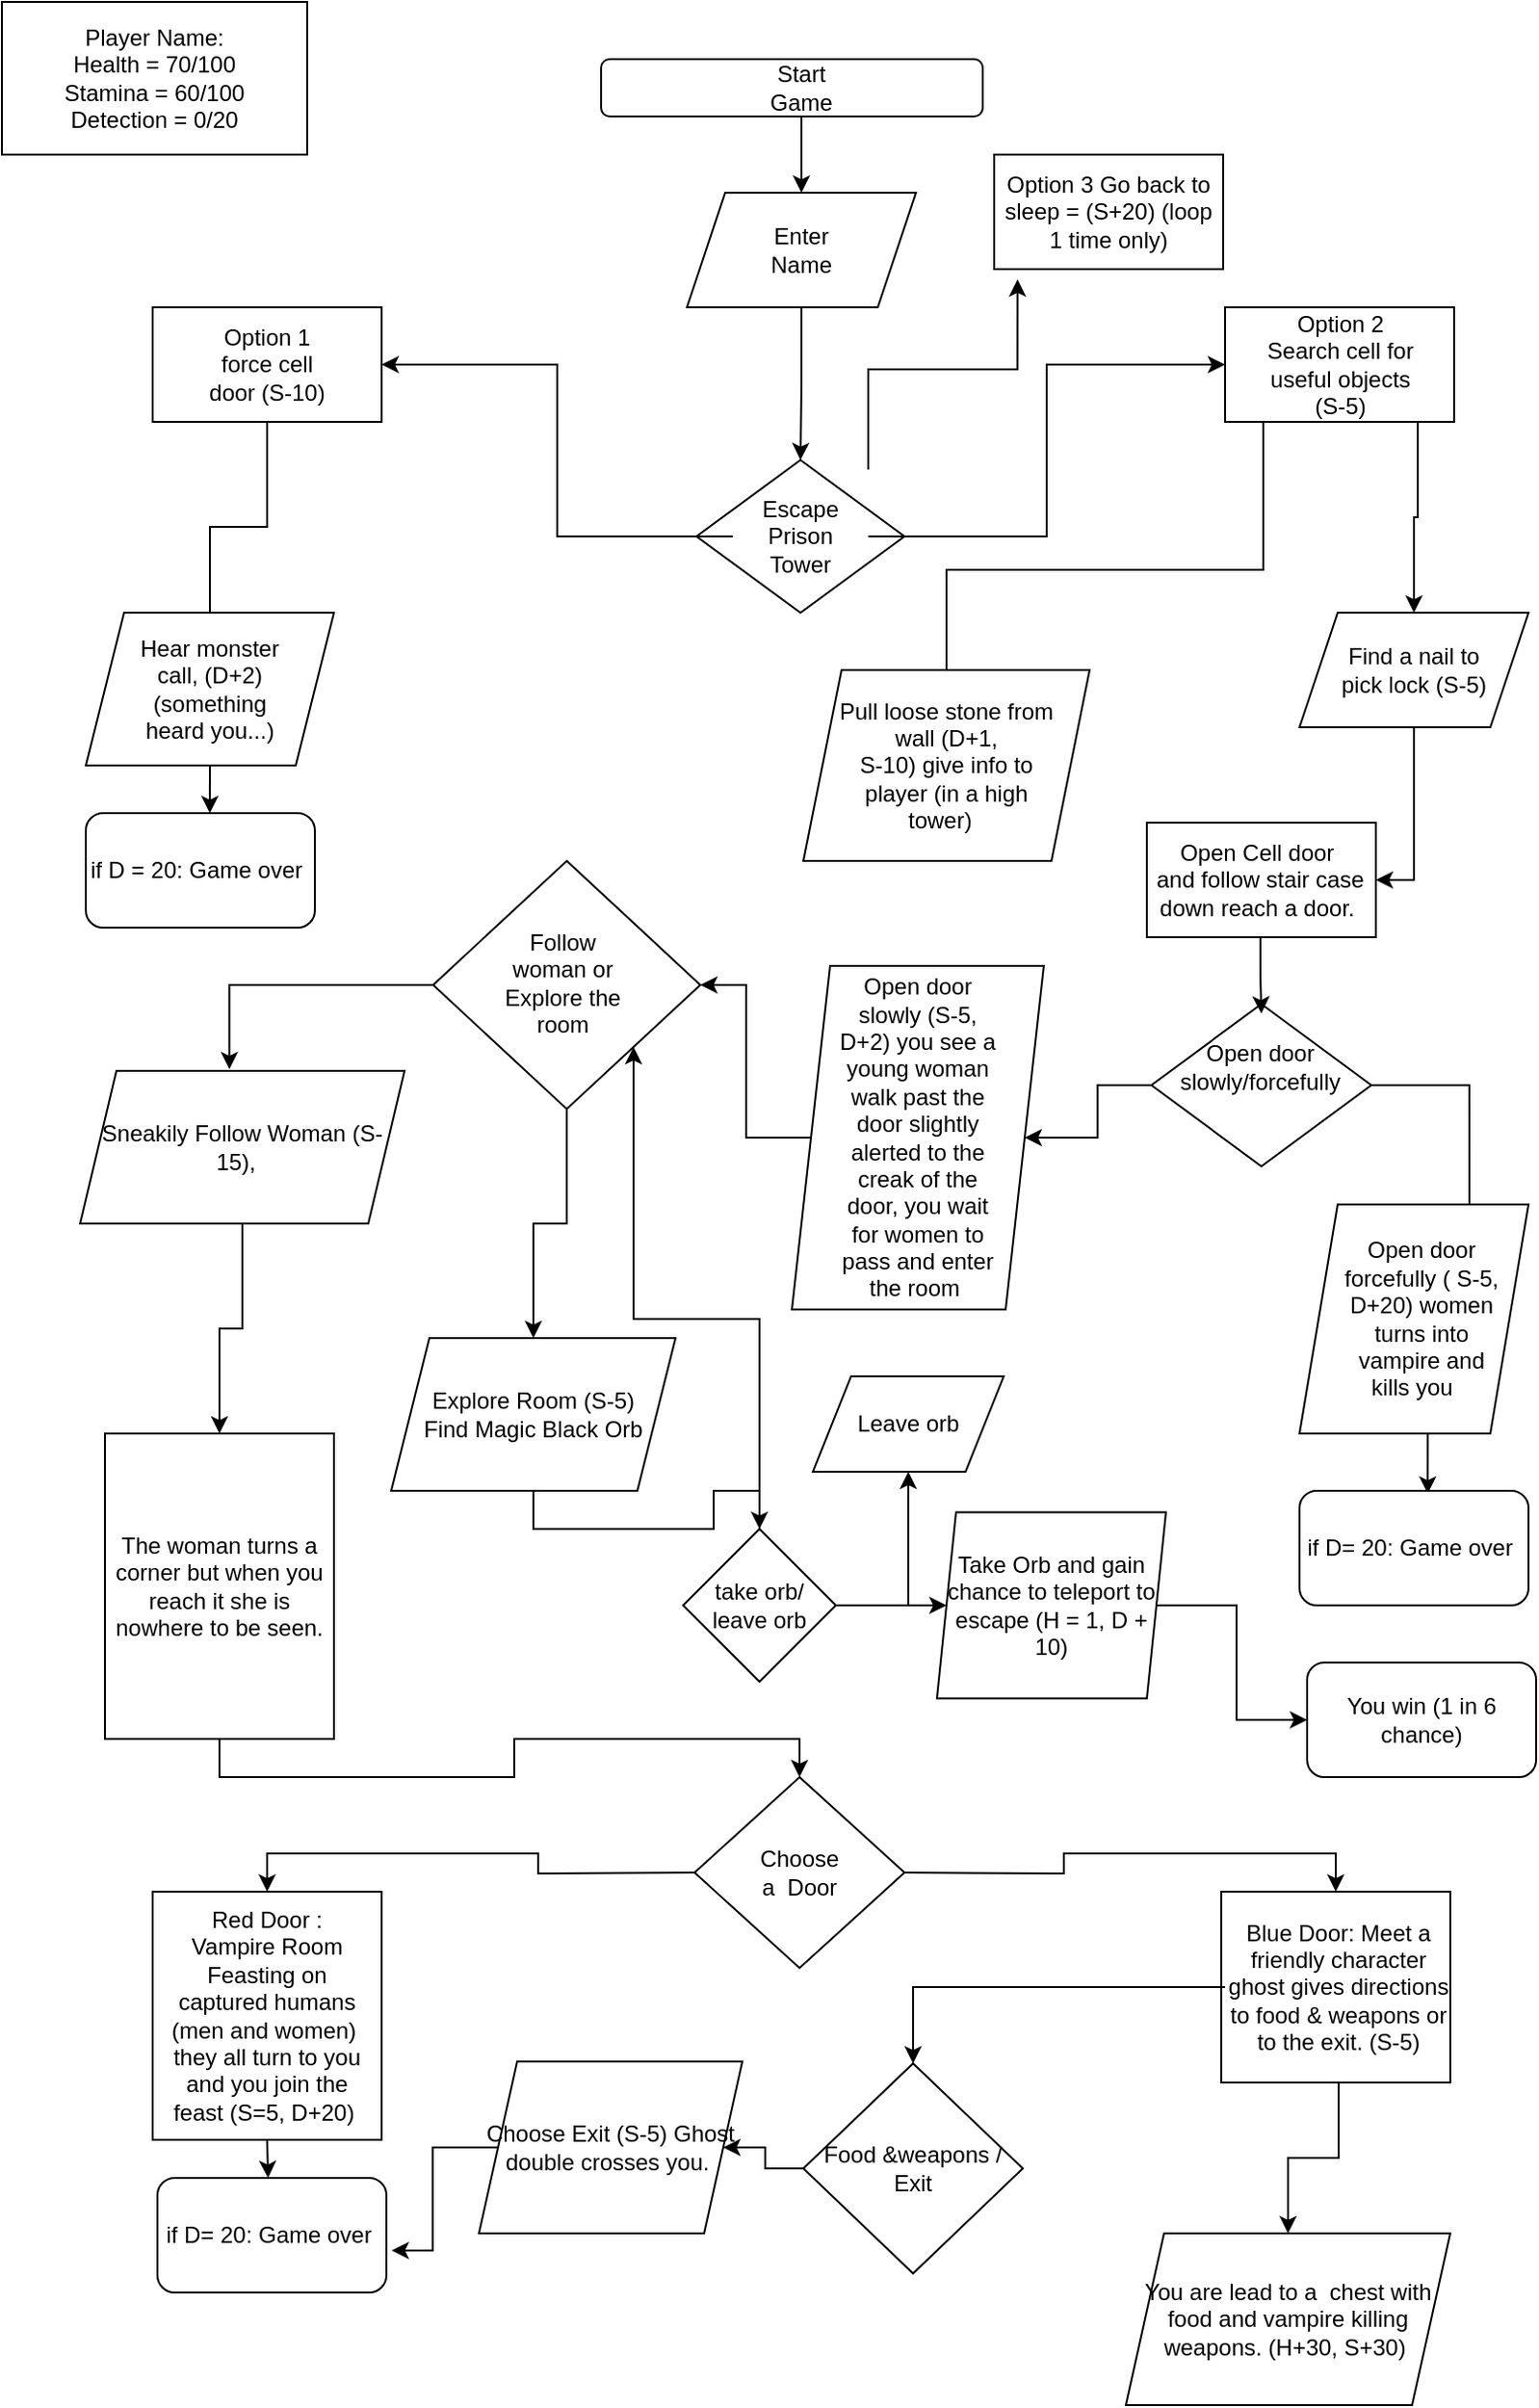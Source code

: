 <mxfile version="14.2.7" type="device"><diagram id="AGkp3YgMyCRiQ7xAGxLQ" name="Page-1"><mxGraphModel dx="870" dy="579" grid="1" gridSize="10" guides="1" tooltips="1" connect="1" arrows="1" fold="1" page="1" pageScale="1" pageWidth="827" pageHeight="1169" math="0" shadow="0"><root><mxCell id="0"/><mxCell id="1" parent="0"/><mxCell id="mVKKj_rzwkYYP3pHzG7V-71" style="edgeStyle=orthogonalEdgeStyle;rounded=0;orthogonalLoop=1;jettySize=auto;html=1;exitX=1;exitY=0.5;exitDx=0;exitDy=0;entryX=0.778;entryY=0.143;entryDx=0;entryDy=0;entryPerimeter=0;" edge="1" parent="1" source="mVKKj_rzwkYYP3pHzG7V-67" target="mVKKj_rzwkYYP3pHzG7V-66"><mxGeometry relative="1" as="geometry"/></mxCell><mxCell id="mVKKj_rzwkYYP3pHzG7V-80" style="edgeStyle=orthogonalEdgeStyle;rounded=0;orthogonalLoop=1;jettySize=auto;html=1;exitX=0;exitY=0.5;exitDx=0;exitDy=0;" edge="1" parent="1" source="mVKKj_rzwkYYP3pHzG7V-67" target="mVKKj_rzwkYYP3pHzG7V-75"><mxGeometry relative="1" as="geometry"/></mxCell><mxCell id="mVKKj_rzwkYYP3pHzG7V-67" value="" style="rhombus;whiteSpace=wrap;html=1;" vertex="1" parent="1"><mxGeometry x="602.38" y="525" width="115.25" height="85" as="geometry"/></mxCell><mxCell id="mVKKj_rzwkYYP3pHzG7V-27" value="" style="rounded=0;whiteSpace=wrap;html=1;" vertex="1" parent="1"><mxGeometry x="79" y="160" width="120" height="60" as="geometry"/></mxCell><mxCell id="mVKKj_rzwkYYP3pHzG7V-28" value="" style="rounded=0;whiteSpace=wrap;html=1;" vertex="1" parent="1"><mxGeometry x="641" y="160" width="120" height="60" as="geometry"/></mxCell><mxCell id="mVKKj_rzwkYYP3pHzG7V-25" value="" style="rhombus;whiteSpace=wrap;html=1;" vertex="1" parent="1"><mxGeometry x="364" y="240" width="109" height="80" as="geometry"/></mxCell><mxCell id="mVKKj_rzwkYYP3pHzG7V-15" style="edgeStyle=orthogonalEdgeStyle;rounded=0;orthogonalLoop=1;jettySize=auto;html=1;exitX=0;exitY=0.5;exitDx=0;exitDy=0;entryX=0.5;entryY=0;entryDx=0;entryDy=0;" edge="1" parent="1" target="mVKKj_rzwkYYP3pHzG7V-11"><mxGeometry relative="1" as="geometry"><mxPoint x="363" y="980" as="sourcePoint"/></mxGeometry></mxCell><mxCell id="mVKKj_rzwkYYP3pHzG7V-16" style="edgeStyle=orthogonalEdgeStyle;rounded=0;orthogonalLoop=1;jettySize=auto;html=1;exitX=1;exitY=0.5;exitDx=0;exitDy=0;entryX=0.5;entryY=0;entryDx=0;entryDy=0;" edge="1" parent="1" target="mVKKj_rzwkYYP3pHzG7V-12"><mxGeometry relative="1" as="geometry"><mxPoint x="473" y="980" as="sourcePoint"/></mxGeometry></mxCell><mxCell id="mVKKj_rzwkYYP3pHzG7V-9" value="" style="rhombus;whiteSpace=wrap;html=1;" vertex="1" parent="1"><mxGeometry x="363" y="930" width="110" height="100" as="geometry"/></mxCell><object label="" id="mVKKj_rzwkYYP3pHzG7V-1"><mxCell style="rounded=1;whiteSpace=wrap;html=1;" vertex="1" parent="1"><mxGeometry x="314" y="30" width="200" height="30" as="geometry"/></mxCell></object><mxCell id="mVKKj_rzwkYYP3pHzG7V-8" style="edgeStyle=orthogonalEdgeStyle;rounded=0;orthogonalLoop=1;jettySize=auto;html=1;entryX=0.5;entryY=0;entryDx=0;entryDy=0;" edge="1" parent="1" target="mVKKj_rzwkYYP3pHzG7V-3"><mxGeometry relative="1" as="geometry"><mxPoint x="419" y="70" as="sourcePoint"/><Array as="points"><mxPoint x="419" y="60"/><mxPoint x="419" y="60"/></Array></mxGeometry></mxCell><mxCell id="mVKKj_rzwkYYP3pHzG7V-2" value="Start Game" style="text;html=1;strokeColor=none;fillColor=none;align=center;verticalAlign=middle;whiteSpace=wrap;rounded=0;" vertex="1" parent="1"><mxGeometry x="399" y="35" width="40" height="20" as="geometry"/></mxCell><mxCell id="mVKKj_rzwkYYP3pHzG7V-26" style="edgeStyle=orthogonalEdgeStyle;rounded=0;orthogonalLoop=1;jettySize=auto;html=1;exitX=0.5;exitY=1;exitDx=0;exitDy=0;entryX=0.5;entryY=0;entryDx=0;entryDy=0;" edge="1" parent="1" source="mVKKj_rzwkYYP3pHzG7V-3" target="mVKKj_rzwkYYP3pHzG7V-25"><mxGeometry relative="1" as="geometry"/></mxCell><mxCell id="mVKKj_rzwkYYP3pHzG7V-3" value="" style="shape=parallelogram;perimeter=parallelogramPerimeter;whiteSpace=wrap;html=1;fixedSize=1;" vertex="1" parent="1"><mxGeometry x="359" y="100" width="120" height="60" as="geometry"/></mxCell><mxCell id="mVKKj_rzwkYYP3pHzG7V-6" value="Enter Name" style="text;html=1;strokeColor=none;fillColor=none;align=center;verticalAlign=middle;whiteSpace=wrap;rounded=0;" vertex="1" parent="1"><mxGeometry x="399" y="120" width="40" height="20" as="geometry"/></mxCell><mxCell id="mVKKj_rzwkYYP3pHzG7V-7" style="edgeStyle=orthogonalEdgeStyle;rounded=0;orthogonalLoop=1;jettySize=auto;html=1;exitX=0.5;exitY=1;exitDx=0;exitDy=0;" edge="1" parent="1" source="mVKKj_rzwkYYP3pHzG7V-6" target="mVKKj_rzwkYYP3pHzG7V-6"><mxGeometry relative="1" as="geometry"/></mxCell><mxCell id="mVKKj_rzwkYYP3pHzG7V-4" value="Choose a&amp;nbsp; Door" style="text;html=1;strokeColor=none;fillColor=none;align=center;verticalAlign=middle;whiteSpace=wrap;rounded=0;" vertex="1" parent="1"><mxGeometry x="402" y="950" width="32" height="60" as="geometry"/></mxCell><mxCell id="mVKKj_rzwkYYP3pHzG7V-112" style="edgeStyle=orthogonalEdgeStyle;rounded=0;orthogonalLoop=1;jettySize=auto;html=1;exitX=0.5;exitY=1;exitDx=0;exitDy=0;entryX=0.5;entryY=0;entryDx=0;entryDy=0;" edge="1" parent="1" source="mVKKj_rzwkYYP3pHzG7V-11" target="mVKKj_rzwkYYP3pHzG7V-110"><mxGeometry relative="1" as="geometry"/></mxCell><mxCell id="mVKKj_rzwkYYP3pHzG7V-11" value="" style="rounded=0;whiteSpace=wrap;html=1;" vertex="1" parent="1"><mxGeometry x="79" y="990" width="120" height="130" as="geometry"/></mxCell><mxCell id="mVKKj_rzwkYYP3pHzG7V-12" value="" style="rounded=0;whiteSpace=wrap;html=1;" vertex="1" parent="1"><mxGeometry x="639" y="990" width="120" height="100" as="geometry"/></mxCell><mxCell id="mVKKj_rzwkYYP3pHzG7V-13" value="Red Door : Vampire Room Feasting on captured humans (men and women)&amp;nbsp;&lt;br&gt;they all turn to you and you join the feast (S=5, D+20)&amp;nbsp;" style="text;html=1;strokeColor=none;fillColor=none;align=center;verticalAlign=middle;whiteSpace=wrap;rounded=0;" vertex="1" parent="1"><mxGeometry x="86" y="1040" width="106" height="30" as="geometry"/></mxCell><mxCell id="mVKKj_rzwkYYP3pHzG7V-115" style="edgeStyle=orthogonalEdgeStyle;rounded=0;orthogonalLoop=1;jettySize=auto;html=1;exitX=0;exitY=0.5;exitDx=0;exitDy=0;entryX=0.5;entryY=0;entryDx=0;entryDy=0;" edge="1" parent="1" source="mVKKj_rzwkYYP3pHzG7V-14" target="mVKKj_rzwkYYP3pHzG7V-114"><mxGeometry relative="1" as="geometry"/></mxCell><mxCell id="mVKKj_rzwkYYP3pHzG7V-120" style="edgeStyle=orthogonalEdgeStyle;rounded=0;orthogonalLoop=1;jettySize=auto;html=1;exitX=0.5;exitY=1;exitDx=0;exitDy=0;entryX=0.5;entryY=0;entryDx=0;entryDy=0;" edge="1" parent="1" source="mVKKj_rzwkYYP3pHzG7V-14" target="mVKKj_rzwkYYP3pHzG7V-119"><mxGeometry relative="1" as="geometry"/></mxCell><mxCell id="mVKKj_rzwkYYP3pHzG7V-14" value="Blue Door: Meet a friendly character ghost gives directions to food &amp;amp; weapons or to the exit. (S-5)" style="text;html=1;strokeColor=none;fillColor=none;align=center;verticalAlign=middle;whiteSpace=wrap;rounded=0;" vertex="1" parent="1"><mxGeometry x="641" y="990" width="119" height="100" as="geometry"/></mxCell><mxCell id="mVKKj_rzwkYYP3pHzG7V-52" style="edgeStyle=orthogonalEdgeStyle;rounded=0;orthogonalLoop=1;jettySize=auto;html=1;exitX=0.5;exitY=1;exitDx=0;exitDy=0;entryX=0.5;entryY=0;entryDx=0;entryDy=0;" edge="1" parent="1" source="mVKKj_rzwkYYP3pHzG7V-22" target="mVKKj_rzwkYYP3pHzG7V-37"><mxGeometry relative="1" as="geometry"/></mxCell><mxCell id="mVKKj_rzwkYYP3pHzG7V-22" value="Option 1 force cell door (S-10)" style="text;html=1;strokeColor=none;fillColor=none;align=center;verticalAlign=middle;whiteSpace=wrap;rounded=0;" vertex="1" parent="1"><mxGeometry x="104" y="160" width="70" height="60" as="geometry"/></mxCell><mxCell id="mVKKj_rzwkYYP3pHzG7V-53" style="edgeStyle=orthogonalEdgeStyle;rounded=0;orthogonalLoop=1;jettySize=auto;html=1;exitX=1;exitY=1;exitDx=0;exitDy=0;" edge="1" parent="1" source="mVKKj_rzwkYYP3pHzG7V-23" target="mVKKj_rzwkYYP3pHzG7V-32"><mxGeometry relative="1" as="geometry"/></mxCell><mxCell id="mVKKj_rzwkYYP3pHzG7V-54" style="edgeStyle=orthogonalEdgeStyle;rounded=0;orthogonalLoop=1;jettySize=auto;html=1;exitX=0;exitY=1;exitDx=0;exitDy=0;entryX=0.5;entryY=0;entryDx=0;entryDy=0;" edge="1" parent="1" source="mVKKj_rzwkYYP3pHzG7V-23" target="mVKKj_rzwkYYP3pHzG7V-35"><mxGeometry relative="1" as="geometry"/></mxCell><mxCell id="mVKKj_rzwkYYP3pHzG7V-23" value="Option 2 Search cell for useful objects (S-5)" style="text;html=1;strokeColor=none;fillColor=none;align=center;verticalAlign=middle;whiteSpace=wrap;rounded=0;" vertex="1" parent="1"><mxGeometry x="661" y="160" width="81" height="60" as="geometry"/></mxCell><mxCell id="mVKKj_rzwkYYP3pHzG7V-29" style="edgeStyle=orthogonalEdgeStyle;rounded=0;orthogonalLoop=1;jettySize=auto;html=1;exitX=0;exitY=0.5;exitDx=0;exitDy=0;entryX=1;entryY=0.5;entryDx=0;entryDy=0;" edge="1" parent="1" source="mVKKj_rzwkYYP3pHzG7V-18" target="mVKKj_rzwkYYP3pHzG7V-27"><mxGeometry relative="1" as="geometry"/></mxCell><mxCell id="mVKKj_rzwkYYP3pHzG7V-30" style="edgeStyle=orthogonalEdgeStyle;rounded=0;orthogonalLoop=1;jettySize=auto;html=1;exitX=1;exitY=0.5;exitDx=0;exitDy=0;entryX=0;entryY=0.5;entryDx=0;entryDy=0;" edge="1" parent="1" source="mVKKj_rzwkYYP3pHzG7V-18" target="mVKKj_rzwkYYP3pHzG7V-28"><mxGeometry relative="1" as="geometry"/></mxCell><mxCell id="mVKKj_rzwkYYP3pHzG7V-100" style="edgeStyle=orthogonalEdgeStyle;rounded=0;orthogonalLoop=1;jettySize=auto;html=1;exitX=1;exitY=0;exitDx=0;exitDy=0;entryX=0.102;entryY=1.09;entryDx=0;entryDy=0;entryPerimeter=0;" edge="1" parent="1" source="mVKKj_rzwkYYP3pHzG7V-18" target="mVKKj_rzwkYYP3pHzG7V-44"><mxGeometry relative="1" as="geometry"/></mxCell><mxCell id="mVKKj_rzwkYYP3pHzG7V-18" value="Escape Prison Tower" style="text;html=1;strokeColor=none;fillColor=none;align=center;verticalAlign=middle;whiteSpace=wrap;rounded=0;" vertex="1" parent="1"><mxGeometry x="383" y="245" width="71" height="70" as="geometry"/></mxCell><mxCell id="mVKKj_rzwkYYP3pHzG7V-31" value="" style="shape=parallelogram;perimeter=parallelogramPerimeter;whiteSpace=wrap;html=1;fixedSize=1;" vertex="1" parent="1"><mxGeometry x="680" y="320" width="120" height="60" as="geometry"/></mxCell><mxCell id="mVKKj_rzwkYYP3pHzG7V-57" style="edgeStyle=orthogonalEdgeStyle;rounded=0;orthogonalLoop=1;jettySize=auto;html=1;exitX=0.5;exitY=1;exitDx=0;exitDy=0;entryX=1;entryY=0.5;entryDx=0;entryDy=0;" edge="1" parent="1" source="mVKKj_rzwkYYP3pHzG7V-32" target="mVKKj_rzwkYYP3pHzG7V-56"><mxGeometry relative="1" as="geometry"/></mxCell><mxCell id="mVKKj_rzwkYYP3pHzG7V-32" value="Find a nail to pick lock (S-5)" style="text;html=1;strokeColor=none;fillColor=none;align=center;verticalAlign=middle;whiteSpace=wrap;rounded=0;" vertex="1" parent="1"><mxGeometry x="699" y="320" width="82" height="60" as="geometry"/></mxCell><mxCell id="mVKKj_rzwkYYP3pHzG7V-34" value="" style="shape=parallelogram;perimeter=parallelogramPerimeter;whiteSpace=wrap;html=1;fixedSize=1;" vertex="1" parent="1"><mxGeometry x="420" y="350" width="150" height="100" as="geometry"/></mxCell><mxCell id="mVKKj_rzwkYYP3pHzG7V-35" value="Pull loose stone from wall (D+1, &lt;br&gt;S-10) give info to player (in a high tower)&amp;nbsp;&amp;nbsp;" style="text;html=1;strokeColor=none;fillColor=none;align=center;verticalAlign=middle;whiteSpace=wrap;rounded=0;" vertex="1" parent="1"><mxGeometry x="437" y="375" width="116" height="50" as="geometry"/></mxCell><mxCell id="mVKKj_rzwkYYP3pHzG7V-61" style="edgeStyle=orthogonalEdgeStyle;rounded=0;orthogonalLoop=1;jettySize=auto;html=1;exitX=0.5;exitY=1;exitDx=0;exitDy=0;entryX=0.56;entryY=0;entryDx=0;entryDy=0;entryPerimeter=0;" edge="1" parent="1" source="mVKKj_rzwkYYP3pHzG7V-36" target="mVKKj_rzwkYYP3pHzG7V-60"><mxGeometry relative="1" as="geometry"/></mxCell><mxCell id="mVKKj_rzwkYYP3pHzG7V-36" value="" style="shape=parallelogram;perimeter=parallelogramPerimeter;whiteSpace=wrap;html=1;fixedSize=1;" vertex="1" parent="1"><mxGeometry x="44" y="320" width="130" height="80" as="geometry"/></mxCell><mxCell id="mVKKj_rzwkYYP3pHzG7V-37" value="Hear monster call, (D+2) (something heard you...)" style="text;html=1;strokeColor=none;fillColor=none;align=center;verticalAlign=middle;whiteSpace=wrap;rounded=0;" vertex="1" parent="1"><mxGeometry x="69" y="330" width="80" height="60" as="geometry"/></mxCell><mxCell id="mVKKj_rzwkYYP3pHzG7V-41" value="" style="rounded=0;whiteSpace=wrap;html=1;" vertex="1" parent="1"><mxGeometry width="160" height="80" as="geometry"/></mxCell><mxCell id="mVKKj_rzwkYYP3pHzG7V-42" value="Player Name:&lt;br&gt;Health = 70/100&lt;br&gt;Stamina = 60/100&lt;br&gt;Detection = 0/20" style="text;html=1;strokeColor=none;fillColor=none;align=center;verticalAlign=middle;whiteSpace=wrap;rounded=0;" vertex="1" parent="1"><mxGeometry width="160" height="80" as="geometry"/></mxCell><mxCell id="mVKKj_rzwkYYP3pHzG7V-43" value="" style="rounded=0;whiteSpace=wrap;html=1;" vertex="1" parent="1"><mxGeometry x="520" y="80" width="120" height="60" as="geometry"/></mxCell><mxCell id="mVKKj_rzwkYYP3pHzG7V-44" value="Option 3 Go back to sleep = (S+20) (loop 1 time only)" style="text;html=1;strokeColor=none;fillColor=none;align=center;verticalAlign=middle;whiteSpace=wrap;rounded=0;" vertex="1" parent="1"><mxGeometry x="520" y="80" width="120" height="60" as="geometry"/></mxCell><mxCell id="mVKKj_rzwkYYP3pHzG7V-55" value="" style="rounded=0;whiteSpace=wrap;html=1;" vertex="1" parent="1"><mxGeometry x="600" y="430" width="120" height="60" as="geometry"/></mxCell><mxCell id="mVKKj_rzwkYYP3pHzG7V-70" style="edgeStyle=orthogonalEdgeStyle;rounded=0;orthogonalLoop=1;jettySize=auto;html=1;exitX=0.5;exitY=1;exitDx=0;exitDy=0;entryX=0.506;entryY=0.238;entryDx=0;entryDy=0;entryPerimeter=0;" edge="1" parent="1" source="mVKKj_rzwkYYP3pHzG7V-56" target="mVKKj_rzwkYYP3pHzG7V-65"><mxGeometry relative="1" as="geometry"/></mxCell><mxCell id="mVKKj_rzwkYYP3pHzG7V-56" value="Open Cell door&amp;nbsp;&lt;br&gt;and follow stair case down reach a door.&amp;nbsp;" style="text;html=1;strokeColor=none;fillColor=none;align=center;verticalAlign=middle;whiteSpace=wrap;rounded=0;" vertex="1" parent="1"><mxGeometry x="599" y="430" width="121" height="60" as="geometry"/></mxCell><mxCell id="mVKKj_rzwkYYP3pHzG7V-59" value="" style="rounded=1;whiteSpace=wrap;html=1;" vertex="1" parent="1"><mxGeometry x="44" y="425" width="120" height="60" as="geometry"/></mxCell><mxCell id="mVKKj_rzwkYYP3pHzG7V-60" value="if D = 20: Game over" style="text;html=1;strokeColor=none;fillColor=none;align=center;verticalAlign=middle;whiteSpace=wrap;rounded=0;" vertex="1" parent="1"><mxGeometry x="44" y="425" width="116" height="60" as="geometry"/></mxCell><mxCell id="mVKKj_rzwkYYP3pHzG7V-63" value="" style="shape=parallelogram;perimeter=parallelogramPerimeter;whiteSpace=wrap;html=1;fixedSize=1;" vertex="1" parent="1"><mxGeometry x="680" y="630" width="120" height="120" as="geometry"/></mxCell><mxCell id="mVKKj_rzwkYYP3pHzG7V-74" style="edgeStyle=orthogonalEdgeStyle;rounded=0;orthogonalLoop=1;jettySize=auto;html=1;exitX=0.5;exitY=1;exitDx=0;exitDy=0;entryX=0.579;entryY=0.024;entryDx=0;entryDy=0;entryPerimeter=0;" edge="1" parent="1" source="mVKKj_rzwkYYP3pHzG7V-66" target="mVKKj_rzwkYYP3pHzG7V-73"><mxGeometry relative="1" as="geometry"/></mxCell><mxCell id="mVKKj_rzwkYYP3pHzG7V-66" value="Open door forcefully ( S-5, D+20) women turns into vampire and kills you&amp;nbsp; &amp;nbsp;" style="text;html=1;strokeColor=none;fillColor=none;align=center;verticalAlign=middle;whiteSpace=wrap;rounded=0;" vertex="1" parent="1"><mxGeometry x="699" y="630" width="90" height="120" as="geometry"/></mxCell><mxCell id="mVKKj_rzwkYYP3pHzG7V-65" value="Open door slowly/forcefully" style="text;html=1;strokeColor=none;fillColor=none;align=center;verticalAlign=middle;whiteSpace=wrap;rounded=0;" vertex="1" parent="1"><mxGeometry x="617.25" y="505" width="84.5" height="105" as="geometry"/></mxCell><mxCell id="mVKKj_rzwkYYP3pHzG7V-72" value="" style="rounded=1;whiteSpace=wrap;html=1;" vertex="1" parent="1"><mxGeometry x="680" y="780" width="120" height="60" as="geometry"/></mxCell><mxCell id="mVKKj_rzwkYYP3pHzG7V-73" value="if D= 20: Game over" style="text;html=1;strokeColor=none;fillColor=none;align=center;verticalAlign=middle;whiteSpace=wrap;rounded=0;" vertex="1" parent="1"><mxGeometry x="680" y="780" width="116" height="60" as="geometry"/></mxCell><mxCell id="mVKKj_rzwkYYP3pHzG7V-82" style="edgeStyle=orthogonalEdgeStyle;rounded=0;orthogonalLoop=1;jettySize=auto;html=1;exitX=0;exitY=0.5;exitDx=0;exitDy=0;entryX=1;entryY=0.5;entryDx=0;entryDy=0;" edge="1" parent="1" source="mVKKj_rzwkYYP3pHzG7V-75" target="mVKKj_rzwkYYP3pHzG7V-81"><mxGeometry relative="1" as="geometry"/></mxCell><mxCell id="mVKKj_rzwkYYP3pHzG7V-75" value="" style="shape=parallelogram;perimeter=parallelogramPerimeter;whiteSpace=wrap;html=1;fixedSize=1;" vertex="1" parent="1"><mxGeometry x="414" y="505" width="132" height="180" as="geometry"/></mxCell><mxCell id="mVKKj_rzwkYYP3pHzG7V-76" value="Open door slowly (S-5, D+2) you see a young woman walk past the door slightly alerted to the creak of the door, you wait for women to pass and enter the room&amp;nbsp;" style="text;html=1;strokeColor=none;fillColor=none;align=center;verticalAlign=middle;whiteSpace=wrap;rounded=0;" vertex="1" parent="1"><mxGeometry x="435" y="535" width="90" height="120" as="geometry"/></mxCell><mxCell id="mVKKj_rzwkYYP3pHzG7V-88" style="edgeStyle=orthogonalEdgeStyle;rounded=0;orthogonalLoop=1;jettySize=auto;html=1;exitX=0;exitY=0.5;exitDx=0;exitDy=0;entryX=0.46;entryY=-0.011;entryDx=0;entryDy=0;entryPerimeter=0;" edge="1" parent="1" source="mVKKj_rzwkYYP3pHzG7V-81" target="mVKKj_rzwkYYP3pHzG7V-86"><mxGeometry relative="1" as="geometry"/></mxCell><mxCell id="mVKKj_rzwkYYP3pHzG7V-89" style="edgeStyle=orthogonalEdgeStyle;rounded=0;orthogonalLoop=1;jettySize=auto;html=1;exitX=0.5;exitY=1;exitDx=0;exitDy=0;entryX=0.5;entryY=0;entryDx=0;entryDy=0;" edge="1" parent="1" source="mVKKj_rzwkYYP3pHzG7V-81" target="mVKKj_rzwkYYP3pHzG7V-87"><mxGeometry relative="1" as="geometry"/></mxCell><mxCell id="mVKKj_rzwkYYP3pHzG7V-81" value="" style="rhombus;whiteSpace=wrap;html=1;" vertex="1" parent="1"><mxGeometry x="226" y="450" width="140" height="130" as="geometry"/></mxCell><mxCell id="mVKKj_rzwkYYP3pHzG7V-83" value="Follow woman or Explore the room" style="text;html=1;strokeColor=none;fillColor=none;align=center;verticalAlign=middle;whiteSpace=wrap;rounded=0;" vertex="1" parent="1"><mxGeometry x="262" y="477.5" width="64" height="72.5" as="geometry"/></mxCell><mxCell id="mVKKj_rzwkYYP3pHzG7V-102" style="edgeStyle=orthogonalEdgeStyle;rounded=0;orthogonalLoop=1;jettySize=auto;html=1;exitX=0.5;exitY=1;exitDx=0;exitDy=0;entryX=0.5;entryY=0;entryDx=0;entryDy=0;" edge="1" parent="1" source="mVKKj_rzwkYYP3pHzG7V-86" target="mVKKj_rzwkYYP3pHzG7V-101"><mxGeometry relative="1" as="geometry"/></mxCell><mxCell id="mVKKj_rzwkYYP3pHzG7V-86" value="Sneakily Follow Woman (S-15),&amp;nbsp;&amp;nbsp;" style="shape=parallelogram;perimeter=parallelogramPerimeter;whiteSpace=wrap;html=1;fixedSize=1;size=19;" vertex="1" parent="1"><mxGeometry x="41" y="560" width="170" height="80" as="geometry"/></mxCell><mxCell id="mVKKj_rzwkYYP3pHzG7V-95" style="edgeStyle=orthogonalEdgeStyle;rounded=0;orthogonalLoop=1;jettySize=auto;html=1;exitX=0.5;exitY=1;exitDx=0;exitDy=0;entryX=0.5;entryY=0;entryDx=0;entryDy=0;" edge="1" parent="1" source="mVKKj_rzwkYYP3pHzG7V-87" target="mVKKj_rzwkYYP3pHzG7V-92"><mxGeometry relative="1" as="geometry"/></mxCell><mxCell id="mVKKj_rzwkYYP3pHzG7V-87" value="Explore Room (S-5)&lt;br&gt;Find Magic Black Orb" style="shape=parallelogram;perimeter=parallelogramPerimeter;whiteSpace=wrap;html=1;fixedSize=1;" vertex="1" parent="1"><mxGeometry x="204" y="700" width="149" height="80" as="geometry"/></mxCell><mxCell id="mVKKj_rzwkYYP3pHzG7V-96" style="edgeStyle=orthogonalEdgeStyle;rounded=0;orthogonalLoop=1;jettySize=auto;html=1;exitX=1;exitY=0.5;exitDx=0;exitDy=0;entryX=0;entryY=0.5;entryDx=0;entryDy=0;" edge="1" parent="1" source="mVKKj_rzwkYYP3pHzG7V-92" target="mVKKj_rzwkYYP3pHzG7V-93"><mxGeometry relative="1" as="geometry"/></mxCell><mxCell id="mVKKj_rzwkYYP3pHzG7V-99" style="edgeStyle=orthogonalEdgeStyle;rounded=0;orthogonalLoop=1;jettySize=auto;html=1;exitX=1;exitY=0.5;exitDx=0;exitDy=0;entryX=0.5;entryY=1;entryDx=0;entryDy=0;" edge="1" parent="1" source="mVKKj_rzwkYYP3pHzG7V-92" target="mVKKj_rzwkYYP3pHzG7V-94"><mxGeometry relative="1" as="geometry"/></mxCell><mxCell id="mVKKj_rzwkYYP3pHzG7V-104" style="edgeStyle=orthogonalEdgeStyle;rounded=0;orthogonalLoop=1;jettySize=auto;html=1;exitX=0.5;exitY=0;exitDx=0;exitDy=0;entryX=1;entryY=1;entryDx=0;entryDy=0;" edge="1" parent="1" source="mVKKj_rzwkYYP3pHzG7V-92" target="mVKKj_rzwkYYP3pHzG7V-81"><mxGeometry relative="1" as="geometry"/></mxCell><mxCell id="mVKKj_rzwkYYP3pHzG7V-92" value="take orb/ leave orb" style="rhombus;whiteSpace=wrap;html=1;" vertex="1" parent="1"><mxGeometry x="357" y="800" width="80" height="80" as="geometry"/></mxCell><mxCell id="mVKKj_rzwkYYP3pHzG7V-106" style="edgeStyle=orthogonalEdgeStyle;rounded=0;orthogonalLoop=1;jettySize=auto;html=1;exitX=1;exitY=0.5;exitDx=0;exitDy=0;entryX=0;entryY=0.5;entryDx=0;entryDy=0;" edge="1" parent="1" source="mVKKj_rzwkYYP3pHzG7V-93" target="mVKKj_rzwkYYP3pHzG7V-105"><mxGeometry relative="1" as="geometry"/></mxCell><mxCell id="mVKKj_rzwkYYP3pHzG7V-93" value="Take Orb and gain chance to teleport to escape (H = 1, D + 10)" style="shape=parallelogram;perimeter=parallelogramPerimeter;whiteSpace=wrap;html=1;fixedSize=1;size=10;" vertex="1" parent="1"><mxGeometry x="490" y="791.25" width="120" height="97.5" as="geometry"/></mxCell><mxCell id="mVKKj_rzwkYYP3pHzG7V-94" value="Leave orb" style="shape=parallelogram;perimeter=parallelogramPerimeter;whiteSpace=wrap;html=1;fixedSize=1;" vertex="1" parent="1"><mxGeometry x="425" y="720" width="100" height="50" as="geometry"/></mxCell><mxCell id="mVKKj_rzwkYYP3pHzG7V-103" style="edgeStyle=orthogonalEdgeStyle;rounded=0;orthogonalLoop=1;jettySize=auto;html=1;exitX=0.5;exitY=1;exitDx=0;exitDy=0;entryX=0.5;entryY=0;entryDx=0;entryDy=0;" edge="1" parent="1" source="mVKKj_rzwkYYP3pHzG7V-101" target="mVKKj_rzwkYYP3pHzG7V-9"><mxGeometry relative="1" as="geometry"/></mxCell><mxCell id="mVKKj_rzwkYYP3pHzG7V-101" value="The woman turns a corner but when you reach it she is nowhere to be seen." style="rounded=0;whiteSpace=wrap;html=1;" vertex="1" parent="1"><mxGeometry x="54" y="750" width="120" height="160" as="geometry"/></mxCell><mxCell id="mVKKj_rzwkYYP3pHzG7V-105" value="You win (1 in 6 chance)" style="rounded=1;whiteSpace=wrap;html=1;" vertex="1" parent="1"><mxGeometry x="684" y="870" width="120" height="60" as="geometry"/></mxCell><mxCell id="mVKKj_rzwkYYP3pHzG7V-109" value="" style="rounded=1;whiteSpace=wrap;html=1;" vertex="1" parent="1"><mxGeometry x="81.5" y="1140" width="120" height="60" as="geometry"/></mxCell><mxCell id="mVKKj_rzwkYYP3pHzG7V-110" value="if D= 20: Game over" style="text;html=1;strokeColor=none;fillColor=none;align=center;verticalAlign=middle;whiteSpace=wrap;rounded=0;" vertex="1" parent="1"><mxGeometry x="81.5" y="1140" width="116" height="60" as="geometry"/></mxCell><mxCell id="mVKKj_rzwkYYP3pHzG7V-117" style="edgeStyle=orthogonalEdgeStyle;rounded=0;orthogonalLoop=1;jettySize=auto;html=1;exitX=0;exitY=0.5;exitDx=0;exitDy=0;" edge="1" parent="1" source="mVKKj_rzwkYYP3pHzG7V-114" target="mVKKj_rzwkYYP3pHzG7V-116"><mxGeometry relative="1" as="geometry"/></mxCell><mxCell id="mVKKj_rzwkYYP3pHzG7V-114" value="Food &amp;amp;weapons / Exit" style="rhombus;whiteSpace=wrap;html=1;" vertex="1" parent="1"><mxGeometry x="420" y="1080" width="115" height="110" as="geometry"/></mxCell><mxCell id="mVKKj_rzwkYYP3pHzG7V-118" style="edgeStyle=orthogonalEdgeStyle;rounded=0;orthogonalLoop=1;jettySize=auto;html=1;exitX=0;exitY=0.5;exitDx=0;exitDy=0;entryX=1.023;entryY=0.633;entryDx=0;entryDy=0;entryPerimeter=0;" edge="1" parent="1" source="mVKKj_rzwkYYP3pHzG7V-116" target="mVKKj_rzwkYYP3pHzG7V-109"><mxGeometry relative="1" as="geometry"/></mxCell><mxCell id="mVKKj_rzwkYYP3pHzG7V-116" value="Choose Exit (S-5) Ghost double crosses you.&amp;nbsp;" style="shape=parallelogram;perimeter=parallelogramPerimeter;whiteSpace=wrap;html=1;fixedSize=1;" vertex="1" parent="1"><mxGeometry x="250" y="1079" width="138" height="90" as="geometry"/></mxCell><mxCell id="mVKKj_rzwkYYP3pHzG7V-119" value="You are lead to a&amp;nbsp; chest with food and vampire killing weapons. (H+30, S+30)&amp;nbsp;" style="shape=parallelogram;perimeter=parallelogramPerimeter;whiteSpace=wrap;html=1;fixedSize=1;" vertex="1" parent="1"><mxGeometry x="589" y="1169" width="170" height="90" as="geometry"/></mxCell></root></mxGraphModel></diagram></mxfile>